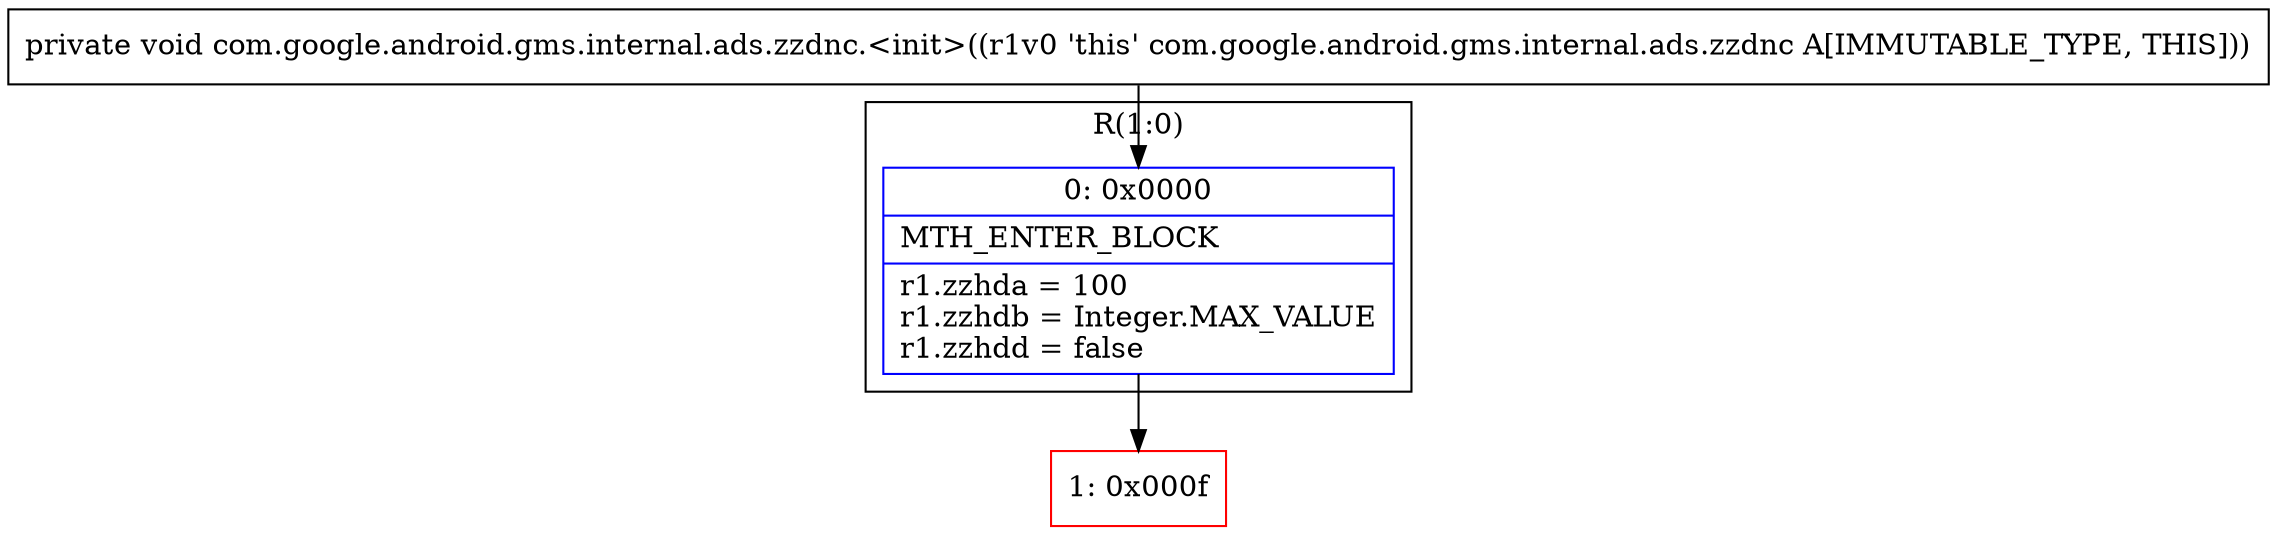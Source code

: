digraph "CFG forcom.google.android.gms.internal.ads.zzdnc.\<init\>()V" {
subgraph cluster_Region_33981095 {
label = "R(1:0)";
node [shape=record,color=blue];
Node_0 [shape=record,label="{0\:\ 0x0000|MTH_ENTER_BLOCK\l|r1.zzhda = 100\lr1.zzhdb = Integer.MAX_VALUE\lr1.zzhdd = false\l}"];
}
Node_1 [shape=record,color=red,label="{1\:\ 0x000f}"];
MethodNode[shape=record,label="{private void com.google.android.gms.internal.ads.zzdnc.\<init\>((r1v0 'this' com.google.android.gms.internal.ads.zzdnc A[IMMUTABLE_TYPE, THIS])) }"];
MethodNode -> Node_0;
Node_0 -> Node_1;
}

